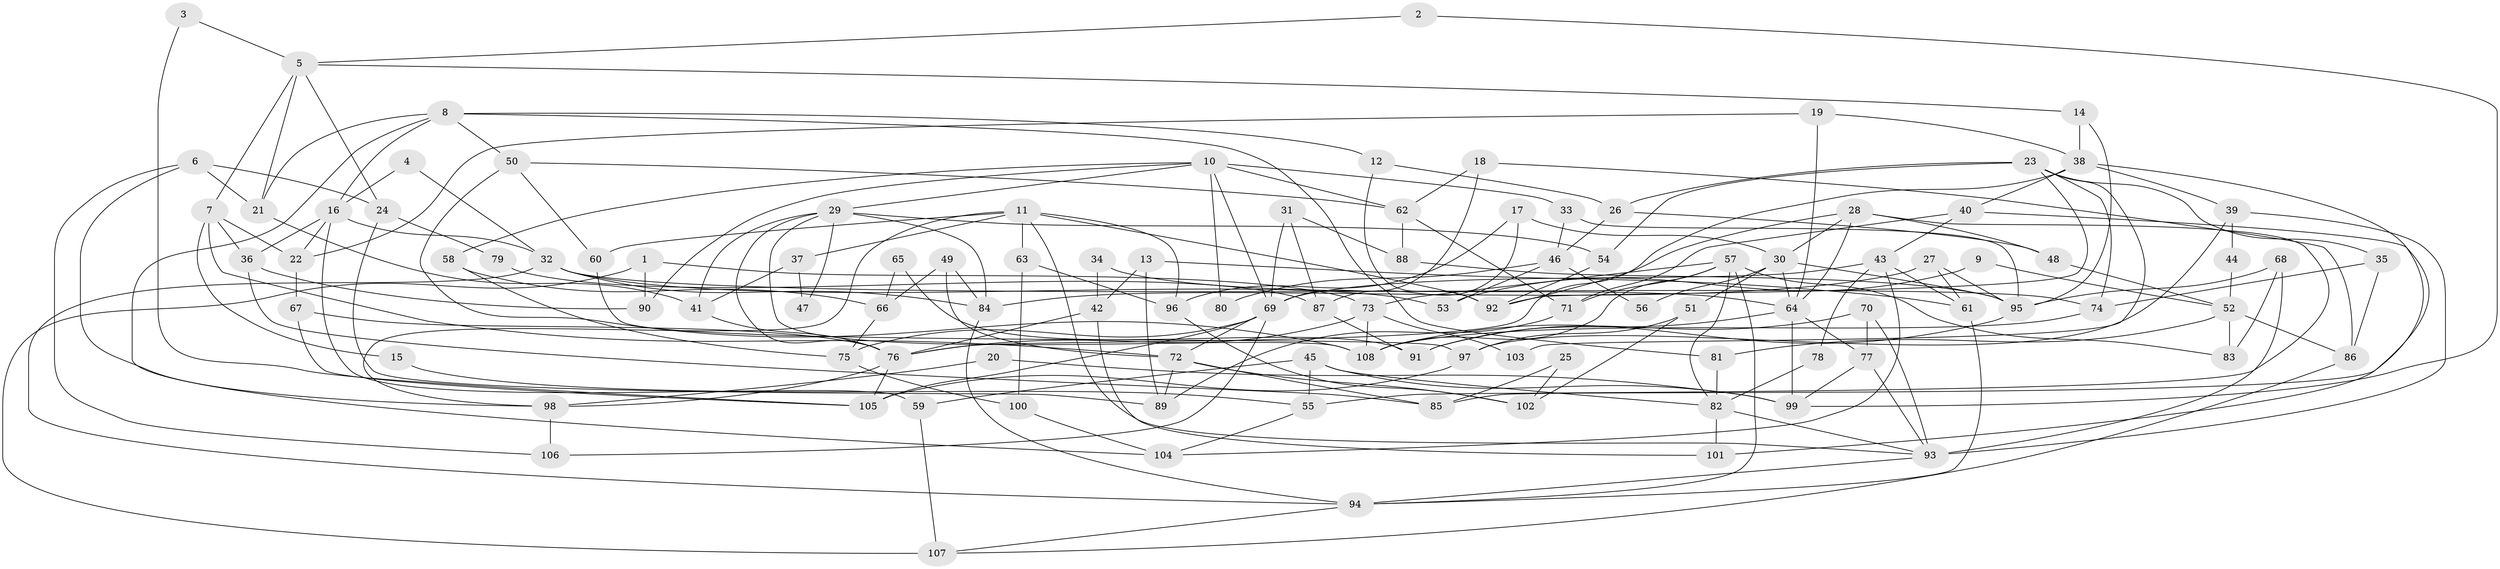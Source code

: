 // Generated by graph-tools (version 1.1) at 2025/11/02/27/25 16:11:21]
// undirected, 108 vertices, 216 edges
graph export_dot {
graph [start="1"]
  node [color=gray90,style=filled];
  1;
  2;
  3;
  4;
  5;
  6;
  7;
  8;
  9;
  10;
  11;
  12;
  13;
  14;
  15;
  16;
  17;
  18;
  19;
  20;
  21;
  22;
  23;
  24;
  25;
  26;
  27;
  28;
  29;
  30;
  31;
  32;
  33;
  34;
  35;
  36;
  37;
  38;
  39;
  40;
  41;
  42;
  43;
  44;
  45;
  46;
  47;
  48;
  49;
  50;
  51;
  52;
  53;
  54;
  55;
  56;
  57;
  58;
  59;
  60;
  61;
  62;
  63;
  64;
  65;
  66;
  67;
  68;
  69;
  70;
  71;
  72;
  73;
  74;
  75;
  76;
  77;
  78;
  79;
  80;
  81;
  82;
  83;
  84;
  85;
  86;
  87;
  88;
  89;
  90;
  91;
  92;
  93;
  94;
  95;
  96;
  97;
  98;
  99;
  100;
  101;
  102;
  103;
  104;
  105;
  106;
  107;
  108;
  1 -- 107;
  1 -- 90;
  1 -- 73;
  2 -- 99;
  2 -- 5;
  3 -- 105;
  3 -- 5;
  4 -- 32;
  4 -- 16;
  5 -- 7;
  5 -- 21;
  5 -- 14;
  5 -- 24;
  6 -- 98;
  6 -- 24;
  6 -- 21;
  6 -- 106;
  7 -- 72;
  7 -- 22;
  7 -- 15;
  7 -- 36;
  8 -- 104;
  8 -- 21;
  8 -- 12;
  8 -- 16;
  8 -- 50;
  8 -- 81;
  9 -- 52;
  9 -- 53;
  10 -- 62;
  10 -- 69;
  10 -- 29;
  10 -- 33;
  10 -- 58;
  10 -- 80;
  10 -- 90;
  11 -- 98;
  11 -- 92;
  11 -- 37;
  11 -- 60;
  11 -- 63;
  11 -- 93;
  11 -- 96;
  12 -- 92;
  12 -- 26;
  13 -- 42;
  13 -- 89;
  13 -- 61;
  14 -- 95;
  14 -- 38;
  15 -- 55;
  16 -- 32;
  16 -- 22;
  16 -- 36;
  16 -- 59;
  17 -- 96;
  17 -- 30;
  17 -- 87;
  18 -- 69;
  18 -- 62;
  18 -- 86;
  19 -- 64;
  19 -- 38;
  19 -- 22;
  20 -- 99;
  20 -- 98;
  21 -- 41;
  22 -- 67;
  23 -- 92;
  23 -- 26;
  23 -- 35;
  23 -- 54;
  23 -- 74;
  23 -- 103;
  24 -- 89;
  24 -- 79;
  25 -- 102;
  25 -- 85;
  26 -- 48;
  26 -- 46;
  27 -- 95;
  27 -- 61;
  27 -- 84;
  28 -- 64;
  28 -- 30;
  28 -- 48;
  28 -- 55;
  28 -- 92;
  29 -- 108;
  29 -- 41;
  29 -- 47;
  29 -- 54;
  29 -- 76;
  29 -- 84;
  30 -- 95;
  30 -- 64;
  30 -- 51;
  30 -- 56;
  31 -- 69;
  31 -- 88;
  31 -- 87;
  32 -- 94;
  32 -- 84;
  32 -- 53;
  32 -- 74;
  33 -- 95;
  33 -- 46;
  34 -- 42;
  34 -- 64;
  35 -- 74;
  35 -- 86;
  36 -- 85;
  36 -- 90;
  37 -- 41;
  37 -- 47;
  38 -- 76;
  38 -- 39;
  38 -- 40;
  38 -- 85;
  39 -- 97;
  39 -- 44;
  39 -- 93;
  40 -- 43;
  40 -- 71;
  40 -- 101;
  41 -- 76;
  42 -- 101;
  42 -- 76;
  43 -- 104;
  43 -- 61;
  43 -- 69;
  43 -- 78;
  44 -- 52;
  45 -- 82;
  45 -- 59;
  45 -- 55;
  45 -- 99;
  46 -- 53;
  46 -- 56;
  46 -- 80;
  48 -- 52;
  49 -- 84;
  49 -- 72;
  49 -- 66;
  50 -- 108;
  50 -- 60;
  50 -- 62;
  51 -- 97;
  51 -- 102;
  52 -- 81;
  52 -- 86;
  52 -- 83;
  54 -- 92;
  55 -- 104;
  57 -- 94;
  57 -- 108;
  57 -- 71;
  57 -- 73;
  57 -- 82;
  57 -- 83;
  58 -- 66;
  58 -- 75;
  59 -- 107;
  60 -- 97;
  61 -- 94;
  62 -- 71;
  62 -- 88;
  63 -- 96;
  63 -- 100;
  64 -- 99;
  64 -- 77;
  64 -- 91;
  65 -- 91;
  65 -- 66;
  66 -- 75;
  67 -- 76;
  67 -- 105;
  68 -- 83;
  68 -- 93;
  68 -- 95;
  69 -- 105;
  69 -- 72;
  69 -- 75;
  69 -- 106;
  70 -- 91;
  70 -- 93;
  70 -- 77;
  71 -- 89;
  72 -- 85;
  72 -- 89;
  72 -- 102;
  73 -- 76;
  73 -- 103;
  73 -- 108;
  74 -- 108;
  75 -- 100;
  76 -- 98;
  76 -- 105;
  77 -- 93;
  77 -- 99;
  78 -- 82;
  79 -- 87;
  81 -- 82;
  82 -- 93;
  82 -- 101;
  84 -- 94;
  86 -- 107;
  87 -- 91;
  88 -- 95;
  93 -- 94;
  94 -- 107;
  95 -- 108;
  96 -- 102;
  97 -- 105;
  98 -- 106;
  100 -- 104;
}
